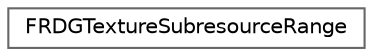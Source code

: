 digraph "Graphical Class Hierarchy"
{
 // INTERACTIVE_SVG=YES
 // LATEX_PDF_SIZE
  bgcolor="transparent";
  edge [fontname=Helvetica,fontsize=10,labelfontname=Helvetica,labelfontsize=10];
  node [fontname=Helvetica,fontsize=10,shape=box,height=0.2,width=0.4];
  rankdir="LR";
  Node0 [id="Node000000",label="FRDGTextureSubresourceRange",height=0.2,width=0.4,color="grey40", fillcolor="white", style="filled",URL="$dd/d04/structFRDGTextureSubresourceRange.html",tooltip=" "];
}
